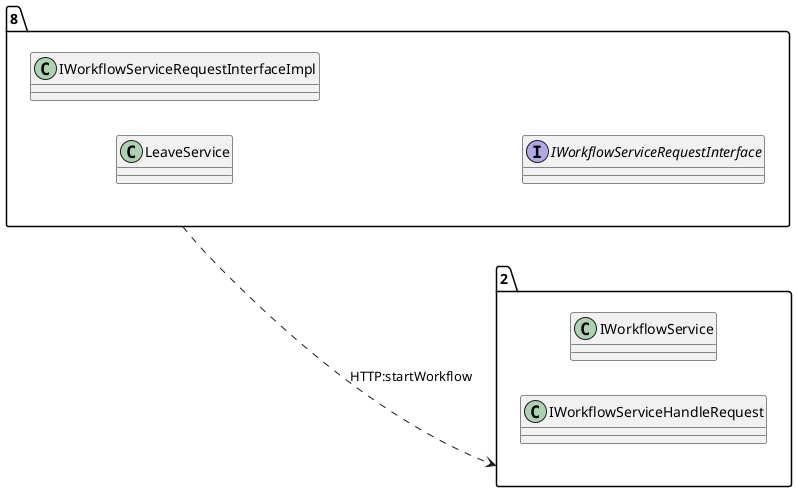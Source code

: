 @startuml 
allow_mixing
left to right direction
package "8"{
class LeaveService
class IWorkflowServiceRequestInterfaceImpl
interface IWorkflowServiceRequestInterface

}
package "2"{
class IWorkflowService
class IWorkflowServiceHandleRequest

}
"8" ..> "2":HTTP:startWorkflow
@enduml